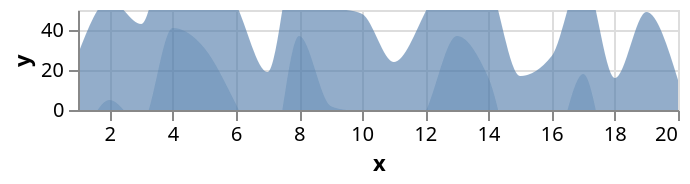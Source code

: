 {
  "$schema": "https://vega.github.io/schema/vega/v5.json",
  "description": "Horizon Graph with 2 layers. (See https://idl.cs.washington.edu/papers/horizon/ for more details on Horizon Graphs.)",
  "autosize": "pad",
  "padding": 5,
  "width": 300,
  "height": 50,
  "style": "cell",
  "data": [
    {
      "name": "source_0",
      "values": [
        {"x": 1, "y": 28},
        {"x": 2, "y": 55},
        {"x": 3, "y": 43},
        {"x": 4, "y": 91},
        {"x": 5, "y": 81},
        {"x": 6, "y": 53},
        {"x": 7, "y": 19},
        {"x": 8, "y": 87},
        {"x": 9, "y": 52},
        {"x": 10, "y": 48},
        {"x": 11, "y": 24},
        {"x": 12, "y": 49},
        {"x": 13, "y": 87},
        {"x": 14, "y": 66},
        {"x": 15, "y": 17},
        {"x": 16, "y": 27},
        {"x": 17, "y": 68},
        {"x": 18, "y": 16},
        {"x": 19, "y": 49},
        {"x": 20, "y": 15}
      ]
    },
    {
      "name": "data_0",
      "source": "source_0",
      "transform": [
        {"type": "formula", "expr": "toNumber(datum[\"x\"])", "as": "x"}
      ]
    },
    {
      "name": "data_1",
      "source": "data_0",
      "transform": [{"type": "formula", "expr": "datum.y - 50", "as": "ny"}]
    }
  ],
  "marks": [
    {
      "name": "layer_0_marks",
      "type": "area",
      "clip": true,
      "style": ["area"],
      "sort": {"field": "datum[\"x\"]"},
      "from": {"data": "data_0"},
      "encode": {
        "update": {
          "orient": {"value": "vertical"},
          "fill": {"value": "#4c78a8"},
          "opacity": {"value": 0.6},
          "tooltip": {
            "signal": "{\"x\": format(datum[\"x\"], \"\"), \"y\": format(datum[\"y\"], \"\")}"
          },
          "x": {"scale": "x", "field": "x"},
          "y": {"scale": "y", "field": "y"},
          "y2": {"scale": "y", "value": 0},
          "defined": {
            "signal": "datum[\"x\"] !== null && !isNaN(datum[\"x\"]) && datum[\"y\"] !== null && !isNaN(datum[\"y\"])"
          }
        }
      }
    },
    {
      "name": "layer_1_marks",
      "type": "area",
      "clip": true,
      "style": ["area"],
      "sort": {"field": "datum[\"x\"]"},
      "from": {"data": "data_1"},
      "encode": {
        "update": {
          "orient": {"value": "vertical"},
          "fill": {"value": "#4c78a8"},
          "opacity": {"value": 0.3},
          "tooltip": {
            "signal": "{\"x\": format(datum[\"x\"], \"\"), \"y\": format(datum[\"ny\"], \"\")}"
          },
          "x": {"scale": "x", "field": "x"},
          "y": {"scale": "y", "field": "ny"},
          "y2": {"scale": "y", "value": 0},
          "defined": {
            "signal": "datum[\"x\"] !== null && !isNaN(datum[\"x\"]) && datum[\"ny\"] !== null && !isNaN(datum[\"ny\"])"
          }
        }
      }
    }
  ],
  "scales": [
    {
      "name": "x",
      "type": "linear",
      "domain": {
        "fields": [
          {"data": "data_0", "field": "x"},
          {"data": "data_1", "field": "x"}
        ]
      },
      "range": [0, {"signal": "width"}],
      "nice": false,
      "zero": false
    },
    {
      "name": "y",
      "type": "linear",
      "domain": [0, 50],
      "range": [{"signal": "height"}, 0],
      "nice": true,
      "zero": true
    }
  ],
  "axes": [
    {
      "scale": "x",
      "orient": "bottom",
      "grid": false,
      "title": "x",
      "labelFlush": true,
      "labelOverlap": true,
      "tickCount": {"signal": "ceil(width/40)"},
      "zindex": 1
    },
    {
      "scale": "x",
      "orient": "bottom",
      "gridScale": "y",
      "grid": true,
      "tickCount": {"signal": "ceil(width/40)"},
      "domain": false,
      "labels": false,
      "maxExtent": 0,
      "minExtent": 0,
      "ticks": false,
      "zindex": 0
    },
    {
      "scale": "y",
      "orient": "left",
      "grid": false,
      "title": "y",
      "labelOverlap": true,
      "tickCount": {"signal": "ceil(height/40)"},
      "zindex": 1
    },
    {
      "scale": "y",
      "orient": "left",
      "gridScale": "x",
      "grid": true,
      "tickCount": {"signal": "ceil(height/40)"},
      "domain": false,
      "labels": false,
      "maxExtent": 0,
      "minExtent": 0,
      "ticks": false,
      "zindex": 0
    }
  ],
  "config": {"style": {"area": {"interpolate": "monotone"}}}
}
